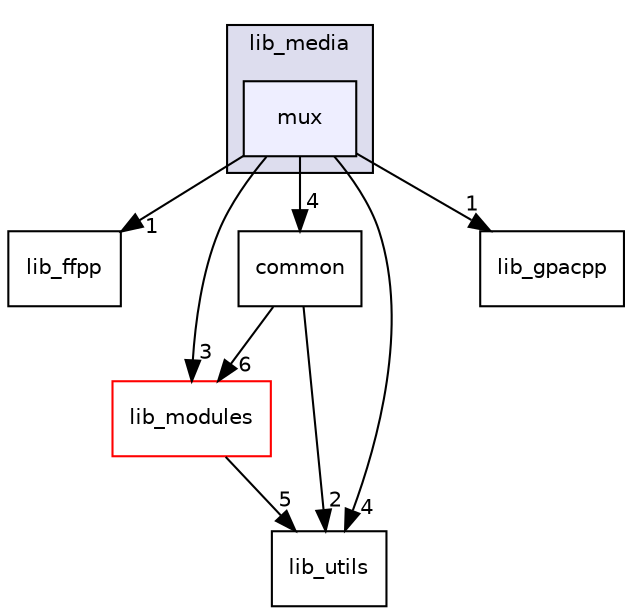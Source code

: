 digraph "mux" {
  compound=true
  node [ fontsize="10", fontname="Helvetica"];
  edge [ labelfontsize="10", labelfontname="Helvetica"];
  subgraph clusterdir_4ee8d800e6bc95c0172b2b45e324b930 {
    graph [ bgcolor="#ddddee", pencolor="black", label="lib_media" fontname="Helvetica", fontsize="10", URL="dir_4ee8d800e6bc95c0172b2b45e324b930.html"]
  dir_bfe32c3d8bb2fc328c38c4c8d2d93528 [shape=box, label="mux", style="filled", fillcolor="#eeeeff", pencolor="black", URL="dir_bfe32c3d8bb2fc328c38c4c8d2d93528.html"];
  }
  dir_c1721b23407fe46a86aeeabdee58d862 [shape=box label="lib_ffpp" URL="dir_c1721b23407fe46a86aeeabdee58d862.html"];
  dir_77db9afa26da3a63b7844072828be5c7 [shape=box label="common" URL="dir_77db9afa26da3a63b7844072828be5c7.html"];
  dir_e3d70ae8158957779c7fc9bbac2effda [shape=box label="lib_modules" fillcolor="white" style="filled" color="red" URL="dir_e3d70ae8158957779c7fc9bbac2effda.html"];
  dir_c17dc64c98cba5e3a5d53b0eb213fc8d [shape=box label="lib_utils" URL="dir_c17dc64c98cba5e3a5d53b0eb213fc8d.html"];
  dir_b12fc33ee0f240562d4e83bdb6cd08a5 [shape=box label="lib_gpacpp" URL="dir_b12fc33ee0f240562d4e83bdb6cd08a5.html"];
  dir_77db9afa26da3a63b7844072828be5c7->dir_e3d70ae8158957779c7fc9bbac2effda [headlabel="6", labeldistance=1.5 headhref="dir_000024_000001.html"];
  dir_77db9afa26da3a63b7844072828be5c7->dir_c17dc64c98cba5e3a5d53b0eb213fc8d [headlabel="2", labeldistance=1.5 headhref="dir_000024_000016.html"];
  dir_e3d70ae8158957779c7fc9bbac2effda->dir_c17dc64c98cba5e3a5d53b0eb213fc8d [headlabel="5", labeldistance=1.5 headhref="dir_000001_000016.html"];
  dir_bfe32c3d8bb2fc328c38c4c8d2d93528->dir_c1721b23407fe46a86aeeabdee58d862 [headlabel="1", labeldistance=1.5 headhref="dir_000018_000012.html"];
  dir_bfe32c3d8bb2fc328c38c4c8d2d93528->dir_77db9afa26da3a63b7844072828be5c7 [headlabel="4", labeldistance=1.5 headhref="dir_000018_000024.html"];
  dir_bfe32c3d8bb2fc328c38c4c8d2d93528->dir_e3d70ae8158957779c7fc9bbac2effda [headlabel="3", labeldistance=1.5 headhref="dir_000018_000001.html"];
  dir_bfe32c3d8bb2fc328c38c4c8d2d93528->dir_c17dc64c98cba5e3a5d53b0eb213fc8d [headlabel="4", labeldistance=1.5 headhref="dir_000018_000016.html"];
  dir_bfe32c3d8bb2fc328c38c4c8d2d93528->dir_b12fc33ee0f240562d4e83bdb6cd08a5 [headlabel="1", labeldistance=1.5 headhref="dir_000018_000019.html"];
}
